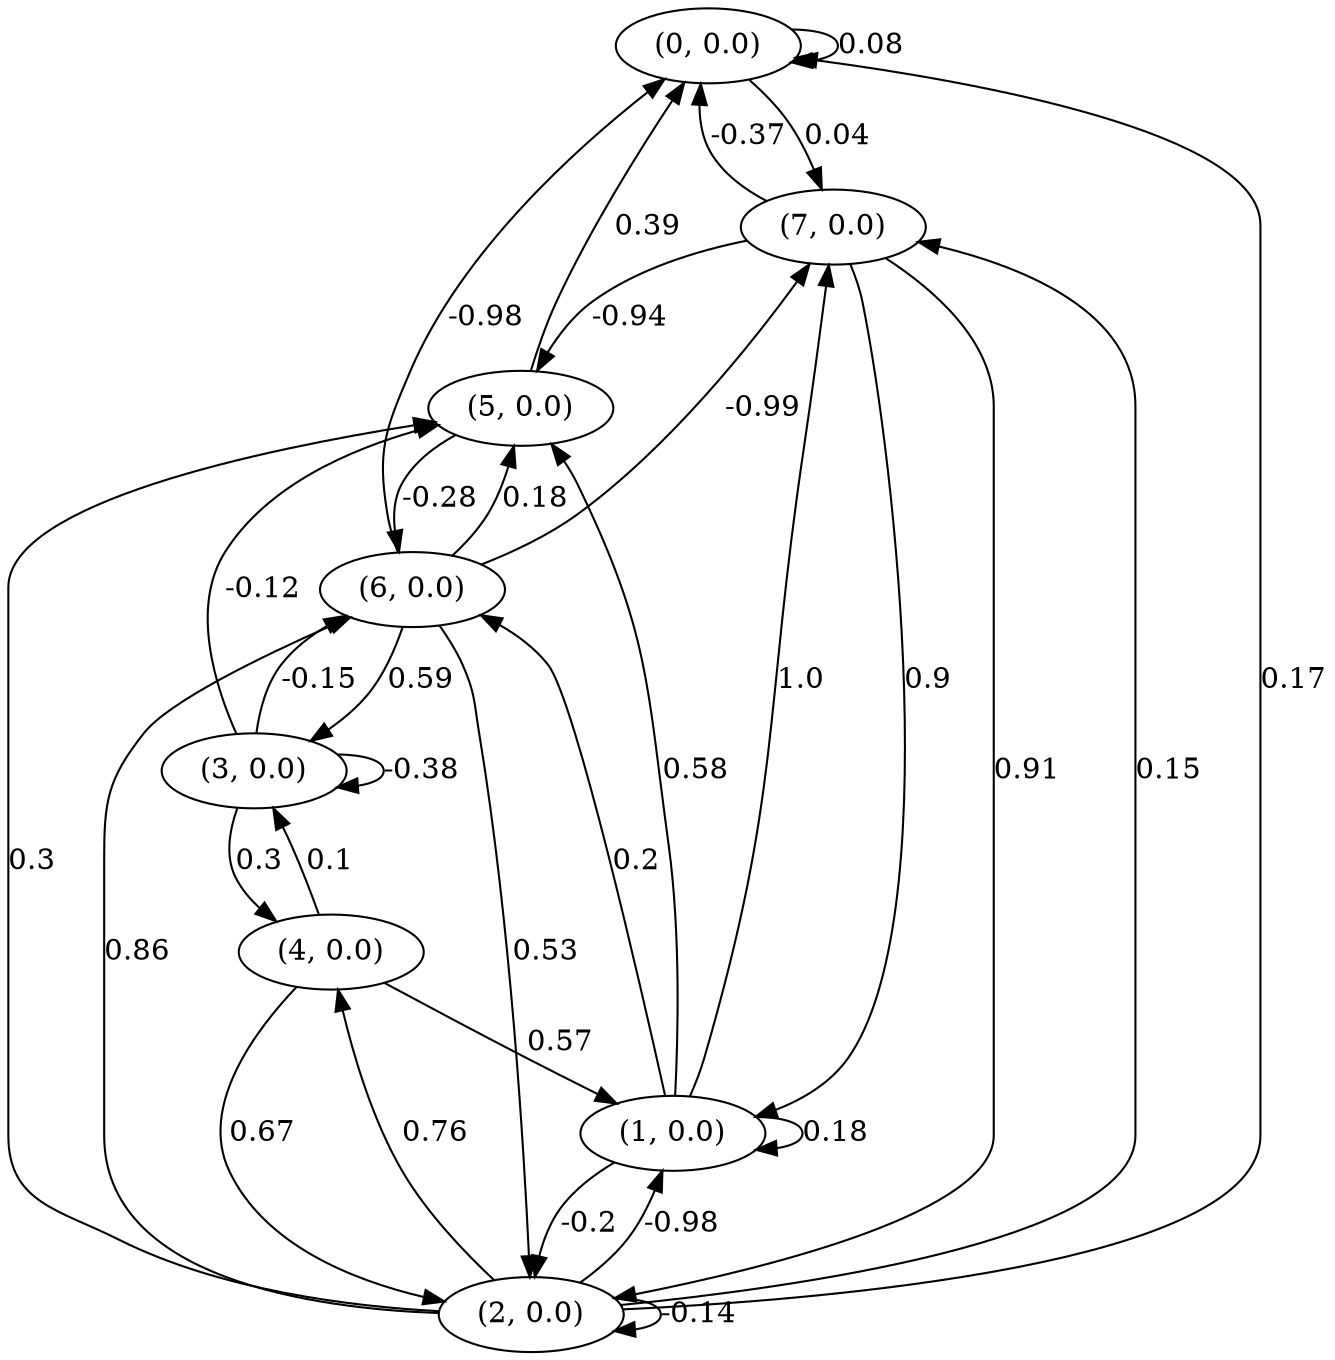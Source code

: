 digraph {
    0 [ label = "(0, 0.0)" ]
    1 [ label = "(1, 0.0)" ]
    2 [ label = "(2, 0.0)" ]
    3 [ label = "(3, 0.0)" ]
    4 [ label = "(4, 0.0)" ]
    5 [ label = "(5, 0.0)" ]
    6 [ label = "(6, 0.0)" ]
    7 [ label = "(7, 0.0)" ]
    0 -> 0 [ label = "0.08" ]
    1 -> 1 [ label = "0.18" ]
    2 -> 2 [ label = "-0.14" ]
    3 -> 3 [ label = "-0.38" ]
    2 -> 0 [ label = "0.17" ]
    5 -> 0 [ label = "0.39" ]
    6 -> 0 [ label = "-0.98" ]
    7 -> 0 [ label = "-0.37" ]
    2 -> 1 [ label = "-0.98" ]
    4 -> 1 [ label = "0.57" ]
    7 -> 1 [ label = "0.9" ]
    1 -> 2 [ label = "-0.2" ]
    4 -> 2 [ label = "0.67" ]
    6 -> 2 [ label = "0.53" ]
    7 -> 2 [ label = "0.91" ]
    4 -> 3 [ label = "0.1" ]
    6 -> 3 [ label = "0.59" ]
    2 -> 4 [ label = "0.76" ]
    3 -> 4 [ label = "0.3" ]
    1 -> 5 [ label = "0.58" ]
    2 -> 5 [ label = "0.3" ]
    3 -> 5 [ label = "-0.12" ]
    6 -> 5 [ label = "0.18" ]
    7 -> 5 [ label = "-0.94" ]
    1 -> 6 [ label = "0.2" ]
    2 -> 6 [ label = "0.86" ]
    3 -> 6 [ label = "-0.15" ]
    5 -> 6 [ label = "-0.28" ]
    0 -> 7 [ label = "0.04" ]
    1 -> 7 [ label = "1.0" ]
    2 -> 7 [ label = "0.15" ]
    6 -> 7 [ label = "-0.99" ]
}

